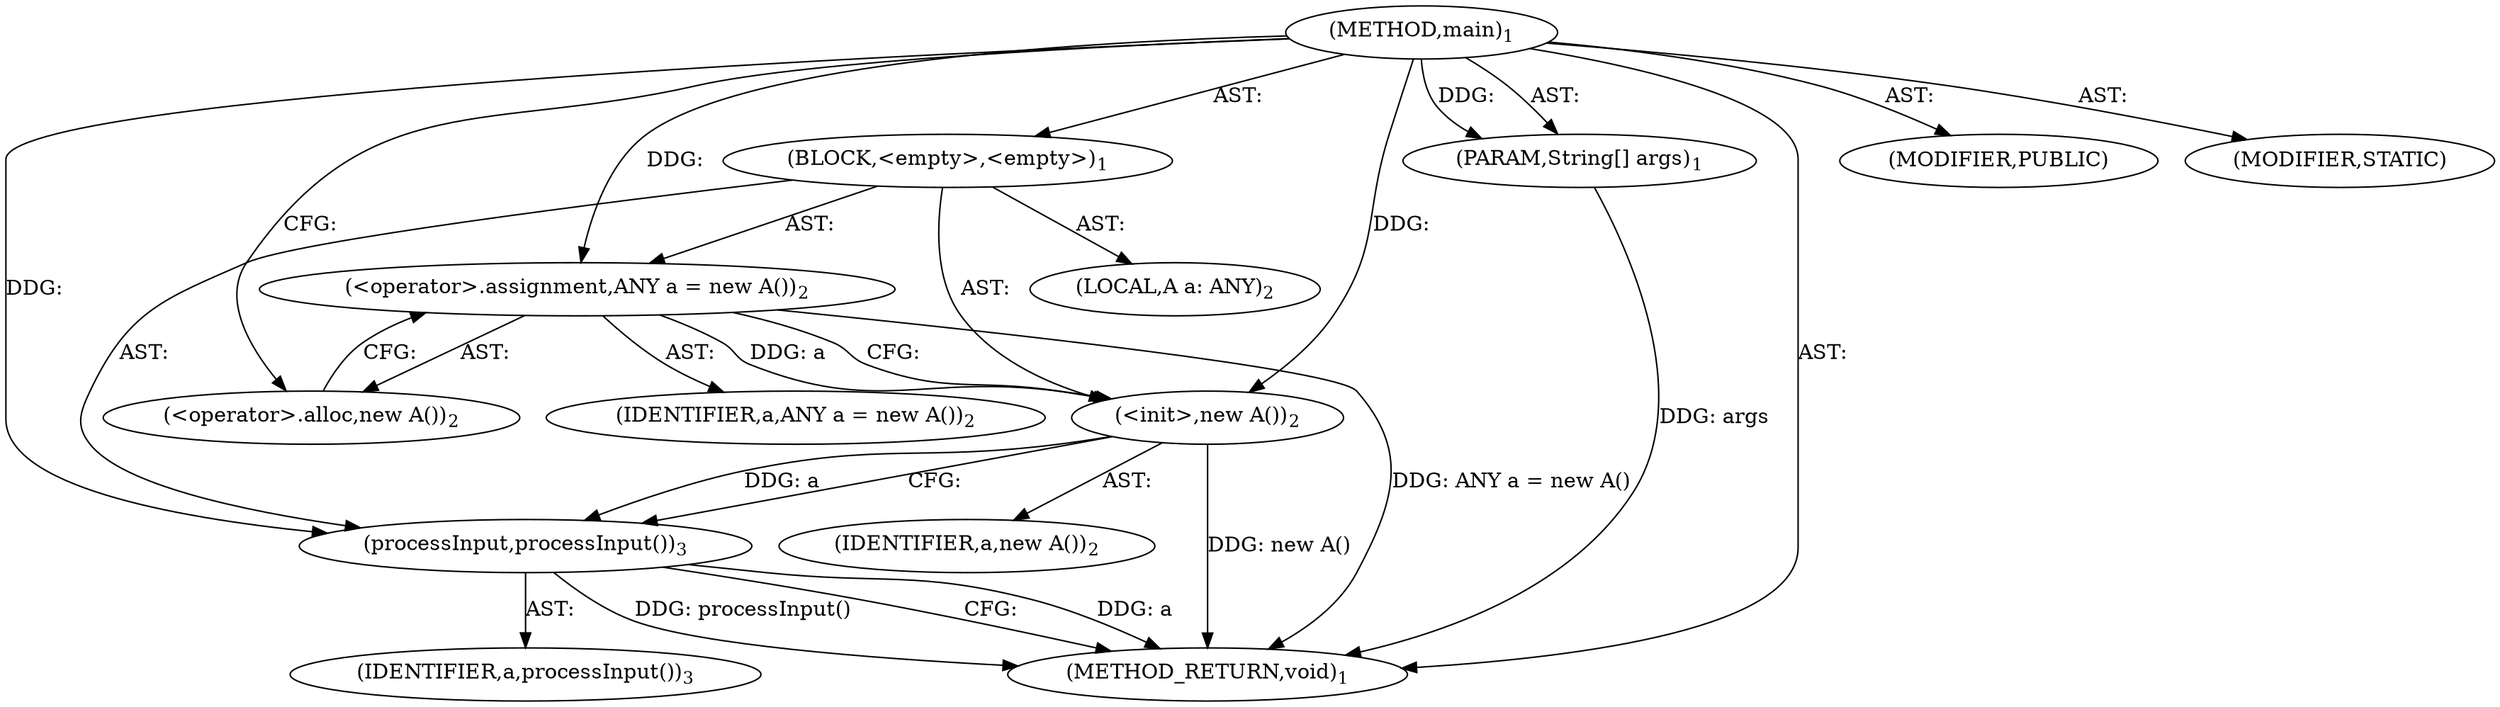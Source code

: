 digraph "main" {  
"19" [label = <(METHOD,main)<SUB>1</SUB>> ]
"20" [label = <(PARAM,String[] args)<SUB>1</SUB>> ]
"21" [label = <(BLOCK,&lt;empty&gt;,&lt;empty&gt;)<SUB>1</SUB>> ]
"4" [label = <(LOCAL,A a: ANY)<SUB>2</SUB>> ]
"22" [label = <(&lt;operator&gt;.assignment,ANY a = new A())<SUB>2</SUB>> ]
"23" [label = <(IDENTIFIER,a,ANY a = new A())<SUB>2</SUB>> ]
"24" [label = <(&lt;operator&gt;.alloc,new A())<SUB>2</SUB>> ]
"25" [label = <(&lt;init&gt;,new A())<SUB>2</SUB>> ]
"3" [label = <(IDENTIFIER,a,new A())<SUB>2</SUB>> ]
"26" [label = <(processInput,processInput())<SUB>3</SUB>> ]
"27" [label = <(IDENTIFIER,a,processInput())<SUB>3</SUB>> ]
"28" [label = <(MODIFIER,PUBLIC)> ]
"29" [label = <(MODIFIER,STATIC)> ]
"30" [label = <(METHOD_RETURN,void)<SUB>1</SUB>> ]
  "19" -> "20"  [ label = "AST: "] 
  "19" -> "21"  [ label = "AST: "] 
  "19" -> "28"  [ label = "AST: "] 
  "19" -> "29"  [ label = "AST: "] 
  "19" -> "30"  [ label = "AST: "] 
  "21" -> "4"  [ label = "AST: "] 
  "21" -> "22"  [ label = "AST: "] 
  "21" -> "25"  [ label = "AST: "] 
  "21" -> "26"  [ label = "AST: "] 
  "22" -> "23"  [ label = "AST: "] 
  "22" -> "24"  [ label = "AST: "] 
  "25" -> "3"  [ label = "AST: "] 
  "26" -> "27"  [ label = "AST: "] 
  "22" -> "25"  [ label = "CFG: "] 
  "25" -> "26"  [ label = "CFG: "] 
  "26" -> "30"  [ label = "CFG: "] 
  "24" -> "22"  [ label = "CFG: "] 
  "19" -> "24"  [ label = "CFG: "] 
  "20" -> "30"  [ label = "DDG: args"] 
  "22" -> "30"  [ label = "DDG: ANY a = new A()"] 
  "25" -> "30"  [ label = "DDG: new A()"] 
  "26" -> "30"  [ label = "DDG: a"] 
  "26" -> "30"  [ label = "DDG: processInput()"] 
  "19" -> "20"  [ label = "DDG: "] 
  "19" -> "22"  [ label = "DDG: "] 
  "22" -> "25"  [ label = "DDG: a"] 
  "19" -> "25"  [ label = "DDG: "] 
  "25" -> "26"  [ label = "DDG: a"] 
  "19" -> "26"  [ label = "DDG: "] 
}
